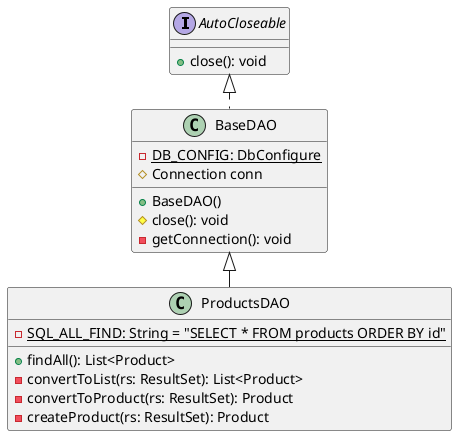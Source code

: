 @startuml ProductDAO
left to right direction

interface AutoCloseable {
  ' 抽象メソッド
  {method} +close(): void
}

class BaseDAO {
  {static} -DB_CONFIG: DbConfigure
  {field}  #Connection conn
  '
  ' コンストラクタ
  {method} +BaseDAO()
  '
  ' 限定公開メソッド：継承クラスからの利用のみ許可
  {method} #close(): void
  '
  ' 内部メソッド
  {method} -getConnection(): void
}

class ProductsDAO {
  ' SQL文字列
  {static} -SQL_ALL_FIND: String = "SELECT * FROM products ORDER BY id"
  '
  ' 公開メソッド：CRUD操作実行メソッド
  {method} +findAll(): List<Product>
  ' 補助メソッド（非公開）
  {method} -convertToList(rs: ResultSet): List<Product>
  {method} -convertToProduct(rs: ResultSet): Product
  {method} -createProduct(rs: ResultSet): Product
}

' 継承関係
AutoCloseable <|. BaseDAO
BaseDAO <|- ProductsDAO

/'
note right of BaseDAO::close
  AutoCloseable の close() をオーバーライドしています。
  これは BaseDAO がリソースを正しく解放するために必要です。
end note
'/

@enduml

